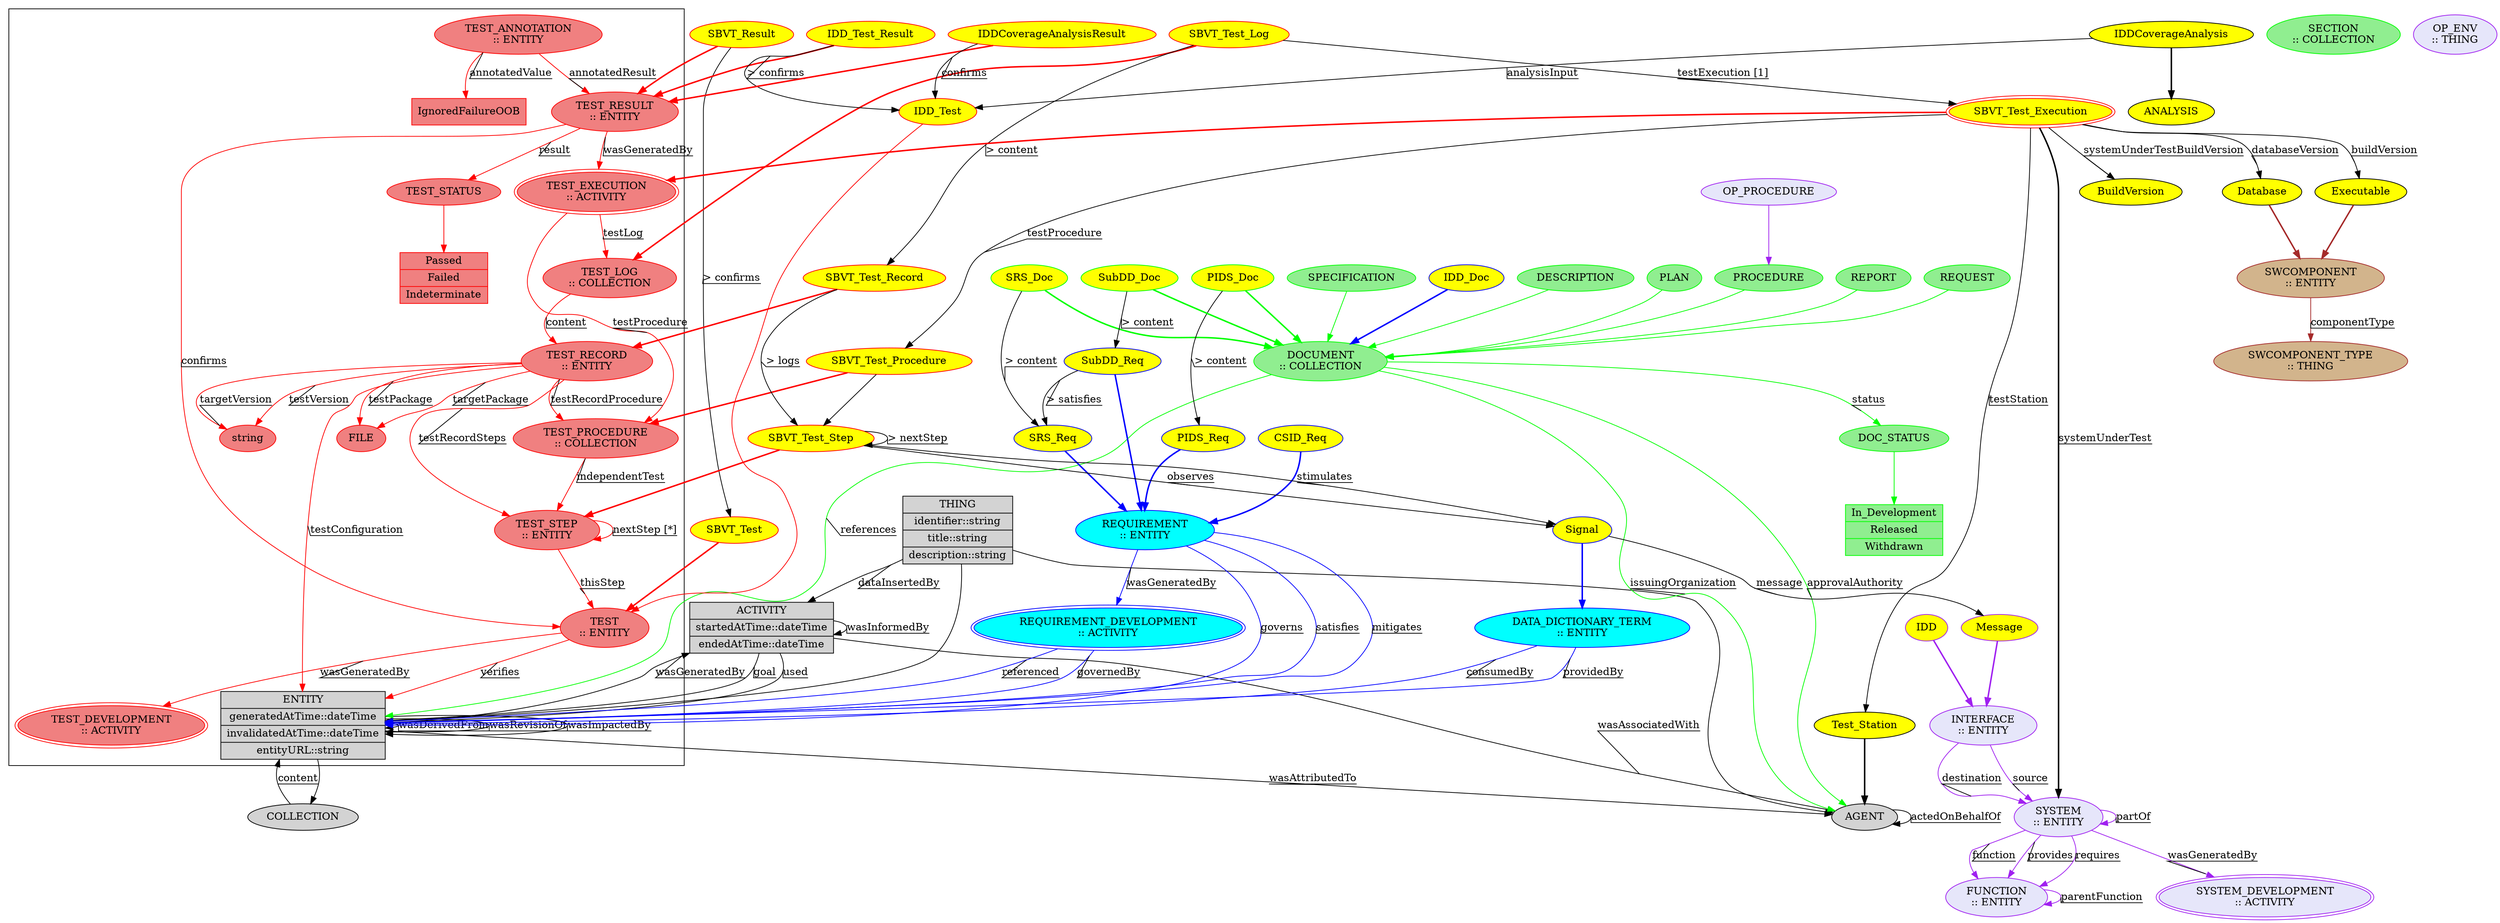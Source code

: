 // This is a graphical representation of the core TESTING ontology and some of
// the surrounding elements that connect to it.
//
// Different portions of the RACK_Ontology have different colorizations, and
// ACTIVITIES have doubled borders.
//
// This has every TESTING ontology element, but is a representational subset of
// the various properties and surrounding elements; a full representation is too
// verbose to be useful, so the items shown here should be chosen judiciously.

digraph RACK {
  edge [ decorate=true ];
  node [ style=filled ];

  subgraph PROV_S {
    node [ root=true ];
    THING [ shape=record, label = "{ THING | identifier::string | title::string | description::string }" ];
    THING -> ACTIVITY [ label = "dataInsertedBy" ];
    THING -> ENTITY;
    ENTITY [ shape=record, label = "{ ENTITY | generatedAtTime::dateTime | invalidatedAtTime::dateTime | entityURL::string }" ];
    ENTITY -> ENTITY [ label = "wasDerivedFrom" ];
    ENTITY -> ENTITY [ label = "wasRevisionOf" ];
    ENTITY -> ENTITY [ label = "wasImpactedBy" ];
    ENTITY -> ACTIVITY [ label = "wasGeneratedBy" ];
    ENTITY -> AGENT [ label = "wasAttributedTo" ];
    COLLECTION -> ENTITY [ label = "content" ];
    ENTITY -> COLLECTION;
    THING -> AGENT;
    AGENT -> AGENT [ root=true, label = "actedOnBehalfOf" ];
    ACTIVITY [ shape=record, label = "{ ACTIVITY | startedAtTime::dateTime | endedAtTime::dateTime }", peripheries=2 ];
    ACTIVITY -> AGENT [ label = "wasAssociatedWith" ];
    ACTIVITY -> ACTIVITY [ label = "wasInformedBy" ];
    ACTIVITY -> ENTITY [ label = "goal" ];
    ACTIVITY -> ENTITY [ label = "used" ];
  };

  subgraph cluster_TESTING {
    node [ color = "red", fillcolor="lightcoral" ];
    edge [ color = "red" ];

    TEST [ label = "TEST\n:: ENTITY" ];
    TEST -> ENTITY [ label = "verifies" ];
    
    TEST_PROCEDURE [ label = "TEST_PROCEDURE\n:: COLLECTION" ];
    // TEST_PROCEDURE -> COLLECTION [ color="black", weight=10, style="bold" ];
    TEST_PROCEDURE -> TEST_STEP [ label = "independentTest" ];

    TEST_STEP [ label = "TEST_STEP\n:: ENTITY" ];
    // TEST_STEP -> COLLECTION [ color="black", weight=10, style="bold" ];
    TEST_STEP -> TEST [ label = "thisStep" ];
    TEST_STEP -> TEST_STEP [ label = "nextStep [*]"; ];

    TEST_STATUS -> tsts;
    tsts [ shape=record, label = "{ Passed | Failed | Indeterminate }" ];

    TEST_LOG [ label = "TEST_LOG\n:: COLLECTION" ];
    // TEST_LOG -> COLLECTION [ color="black" ];
    TEST_LOG -> TEST_RECORD [ label = "content" ];

    TEST_RESULT [ label = "TEST_RESULT\n:: ENTITY" ];
    // TEST_RESULT -> ENTITY [ color="black" ];
    TEST_RESULT -> TEST_STATUS [ label = "result" ];
    TEST_RESULT -> TEST [ label = "confirms" ];

    TEST_RECORD [ label = "TEST_RECORD\n:: ENTITY" ];
    // TEST_RECORD -> COLLECTION [ color="black" ];
    TEST_RECORD -> TEST_PROCEDURE [ label = "testRecordProcedure" ];
    TEST_RECORD -> ENTITY [ label = "testConfiguration" ];
    TEST_RECORD -> TEST_STEP [ label = "testRecordSteps" ];
    TEST_RECORD -> FILE [ label = "targetPackage" ];
    TEST_RECORD -> string [ label = "targetVersion" ];
    TEST_RECORD -> FILE [ label = "testPackage" ];
    TEST_RECORD -> string [ label = "testVersion" ];

    TEST_EXECUTION [ peripheries=2 ];
    TEST_EXECUTION [ label = "TEST_EXECUTION\n:: ACTIVITY" ];
    // TEST_EXECUTION -> ACTIVITY [ color="black" ];
    TEST_EXECUTION -> TEST_PROCEDURE [ label = "testProcedure" ];
    TEST_EXECUTION -> TEST_LOG [ label = "testLog" ];
    TEST_RESULT -> TEST_EXECUTION [ label = "wasGeneratedBy" ];

    TEST_ANNOTATION [ label = "TEST_ANNOTATION\n:: ENTITY" ];
    TEST_ANNOTATION -> TEST_RESULT [ label = "annotatedResult" ];
    // TEST_ANNOTATION -> ACTIVITY [ label = "wasGeneratedBy" ];
    TEST_ANNOTATION -> TstAnnotations [ label = "annotatedValue" ];
    TstAnnotations [ shape=record, label = "{ IgnoredFailureOOB }" ];

    TEST_DEVELOPMENT [ peripheries=2 ];
    TEST -> TEST_DEVELOPMENT [ label = "wasGeneratedBy" ];
    TEST_DEVELOPMENT [ label = "TEST_DEVELOPMENT\n:: ACTIVITY" ];
    // TEST_DEVELOPMENT -> ACTIVITY [ color="black" ];
  };

  subgraph REQUIREMENTS {
    node [ color = "blue", fillcolor="cyan" ];
    edge [ color = "blue" ];
    REQUIREMENT [ label = "REQUIREMENT\n:: ENTITY" ];
    // REQUIREMENT -> ENTITY [ color="black" ];
    REQUIREMENT -> ENTITY [ label = "governs" ];
    REQUIREMENT -> ENTITY [ label = "satisfies" ];
    REQUIREMENT -> ENTITY [ label = "mitigates" ];
    REQUIREMENT -> REQUIREMENT_DEVELOPMENT [ decorate=true, label = "wasGeneratedBy" ];
    DATA_DICTIONARY_TERM [ label = "DATA_DICTIONARY_TERM\n:: ENTITY" ];
    // DATA_DICTIONARY_TERM -> ENTITY [ color="black" ];
    DATA_DICTIONARY_TERM -> ENTITY [ label = "providedBy" ];
    DATA_DICTIONARY_TERM -> ENTITY [ label = "consumedBy" ];
    REQUIREMENT_DEVELOPMENT [ peripheries=2, label = "REQUIREMENT_DEVELOPMENT\n:: ACTIVITY" ];
    // REQUIREMENT_DEVELOPMENT -> ACTIVITY [ color="black" ];
    REQUIREMENT_DEVELOPMENT -> ENTITY [ label = "referenced" ];
    REQUIREMENT_DEVELOPMENT -> ENTITY [ label = "governedBy" ];
  };

  subgraph DOC {
    node [ color="green", fillcolor="lightgreen" ];
    edge [ color="green" ];
    DOCUMENT [ label = "DOCUMENT\n:: COLLECTION" ];
    // DOCUMENT -> COLLECTION [ color="black" ];
    DOCUMENT -> DOC_STATUS [ label="status" ];
    DOCUMENT -> AGENT [ label="issuingOrganization" ];
    DOCUMENT -> AGENT [ label="approvalAuthority" ];
    DOCUMENT -> ENTITY [ label="references" ];
    DOC_STATUS -> dsts;
    dsts [ shape=record, decorate=true, label = "{ In_Development | Released | Withdrawn }" ];
    DESCRIPTION -> DOCUMENT;
    PLAN -> DOCUMENT;
    PROCEDURE -> DOCUMENT;
    REPORT -> DOCUMENT;
    REQUEST -> DOCUMENT;
    SPECIFICATION -> DOCUMENT;
    SECTION [ label = "SECTION\n:: COLLECTION" ];
    // SECTION -> COLLECTION [ color="black" ];
  };

  subgraph SOFTWARE {
    node [ color="brown", fillcolor="tan" ];
    edge [ color="brown" ];
    SWCOMPONENT [ label = "SWCOMPONENT\n:: ENTITY" ];
    // SWCOMPONENT -> ENTITY [ color="black" ];
    SWCOMPONENT_TYPE [ label = "SWCOMPONENT_TYPE\n:: THING" ];
    // SWCOMPONENT_TYPE -> THING [ color="black" ];
    SWCOMPONENT -> SWCOMPONENT_TYPE [ label="componentType" ];
  };
  
  subgraph SYS {
    node [ color="purple", fillcolor="lavender" ];
    edge [ color="purple" ];
    SYSTEM [ label = "SYSTEM\n:: ENTITY" ];
    // SYSTEM -> ENTITY [ color="black" ];
    SYSTEM -> SYSTEM [ label="partOf" ];
    SYSTEM -> FUNCTION [ label="provides" ];
    SYSTEM -> FUNCTION [ label="requires" ];
    SYSTEM -> FUNCTION [ label="function" ];
    SYSTEM -> SYSTEM_DEVELOPMENT [ label="wasGeneratedBy" ];
    INTERFACE [ label = "INTERFACE\n:: ENTITY" ];
    // INTERFACE -> ENTITY [ color="black" ];
    INTERFACE -> SYSTEM [ label="source" ];
    INTERFACE -> SYSTEM [ label="destination" ];
    SYSTEM_DEVELOPMENT [ peripheries=2, label = "SYSTEM_DEVELOPMENT\n:: ACTIVITY" ];
    FUNCTION [ label = "FUNCTION\n:: ENTITY" ];
    // FUNCTION -> ENTITY [ color="black" ];
    FUNCTION -> FUNCTION [ label="parentFunction" ];
    OP_ENV [ label = "OP_ENV\n:: THING" ];
    // OP_ENV -> THING;
    OP_PROCEDURE -> PROCEDURE;
  };

  subgraph Boeing {
    node [ fillcolor="yellow" ];
    SRS_Doc [ color="green" ];
    PIDS_Doc [ color="green" ];
    SubDD_Doc [ color="green" ];
    SRS_Doc [ color="green" ];
    SRS_Doc -> DOCUMENT [ color="green", weight=10, style="bold" ];
    SRS_Doc -> SRS_Req [ label="> content" ];
    PIDS_Doc -> DOCUMENT [ color="green", weight=10, style="bold" ];
    PIDS_Doc -> PIDS_Req [ label="> content" ];
    SubDD_Doc -> DOCUMENT [ color="green", weight=10, style="bold" ];
    SubDD_Doc -> SubDD_Req [ label="> content" ];
    
    PIDS_Req [ color="blue" ];
    CSID_Req [ color="blue" ];
    SRS_Req [ color="blue" ];
    SubDD_Req [ color="blue" ];
    PIDS_Req -> REQUIREMENT [ color="blue", weight=10, style="bold" ];
    CSID_Req -> REQUIREMENT [ color="blue", weight=10, style="bold" ];
    SRS_Req -> REQUIREMENT [ color="blue", weight=10, style="bold" ];
    SubDD_Req -> REQUIREMENT [ color="blue", weight=10, style="bold" ];
    SubDD_Req -> SRS_Req [ label="> satisfies" ];

    SBVT_Test [ color="red" ];
    SBVT_Result [ color="red" ];
    SBVT_Test -> TEST [ color="red", weight=10, style="bold" ];
    SBVT_Result -> TEST_RESULT [ color="red", weight=10, style="bold" ];
    SBVT_Result -> SBVT_Test [ label="> confirms" ];
    SBVT_Test_Procedure [ color="red" ];
    SBVT_Test_Procedure -> TEST_PROCEDURE [ color="red", weight=10, style="bold" ];
    SBVT_Test_Procedure -> SBVT_Test_Step

    Message [ color="purple" ];
    Message -> INTERFACE [ color="purple", weight=10, style="bold" ];
    Signal [ color="blue" ];
    Signal -> DATA_DICTIONARY_TERM [ color="blue", weight=10, style="bold" ];
    Signal -> Message [ label="message" ];

    SBVT_Test_Step [ color="red" ];
    SBVT_Test_Step -> TEST_STEP [ color="red", weight=10, style="bold" ];
    SBVT_Test_Step -> Signal [ label="stimulates" ];
    SBVT_Test_Step -> Signal [ label="observes" ];
    SBVT_Test_Step -> SBVT_Test_Step [ label="> nextStep" ];
    SBVT_Test_Log [ color="red" ];
    SBVT_Test_Log -> TEST_LOG [ color="red", weight=10, style="bold" ];
    SBVT_Test_Log -> SBVT_Test_Record [ label="> content" ];
    SBVT_Test_Record [ color="red" ];
    SBVT_Test_Record -> TEST_RECORD [ color="red", weight=10, style="bold" ];
    SBVT_Test_Record -> SBVT_Test_Step [ label="> logs" ];
    IDD_Test_Result [ color="red" ];
    IDD_Test_Result -> TEST_RESULT [ color="red", weight=10, style="bold" ];
    IDD_Test_Result -> IDD_Test [ label="> confirms" ];

    IDD [ color="purple" ];
    IDD -> INTERFACE [ color="purple", weight=10, style="bold" ];
    IDD_Doc [ color="blue" ];
    IDD_Doc -> DOCUMENT [ color="blue", weight=10, style="bold" ];
    IDD_Test [ color="red" ];
    IDD_Test -> TEST [ color="red" ];
    IDDCoverageAnalysis -> ANALYSIS [ weight=10, style="bold" ];
    IDDCoverageAnalysis -> IDD_Test [ label="analysisInput" ];
    IDDCoverageAnalysisResult [ color="red" ];
    IDDCoverageAnalysisResult -> TEST_RESULT [ color="red", weight=10, style="bold" ];
    IDDCoverageAnalysisResult -> IDD_Test [ label="confirms" ];

    Test_Station -> AGENT [ color="black", weight=10, style="bold" ];
    SBVT_Test_Execution [ color="red", peripheries=2 ];
    SBVT_Test_Execution -> TEST_EXECUTION [ color="red", weight=10, style="bold" ];
    SBVT_Test_Execution -> SBVT_Test_Procedure [ label="testProcedure" ];
    SBVT_Test_Execution -> SYSTEM [ label="systemUnderTest", weight=10, style="bold" ];
    SBVT_Test_Execution -> BuildVersion [ label="systemUnderTestBuildVersion" ];
    SBVT_Test_Execution -> Database [ label="databaseVersion" ];
    SBVT_Test_Execution -> Test_Station [ label="testStation" ];
    SBVT_Test_Execution -> Executable [ label="buildVersion" ];

    SBVT_Test_Log -> SBVT_Test_Execution [ label="testExecution [1]" ];

    Database -> SWCOMPONENT [ color="brown", weight=10, style="bold" ];
    Executable -> SWCOMPONENT [ color="brown", weight=10, style="bold" ];
  }
}
